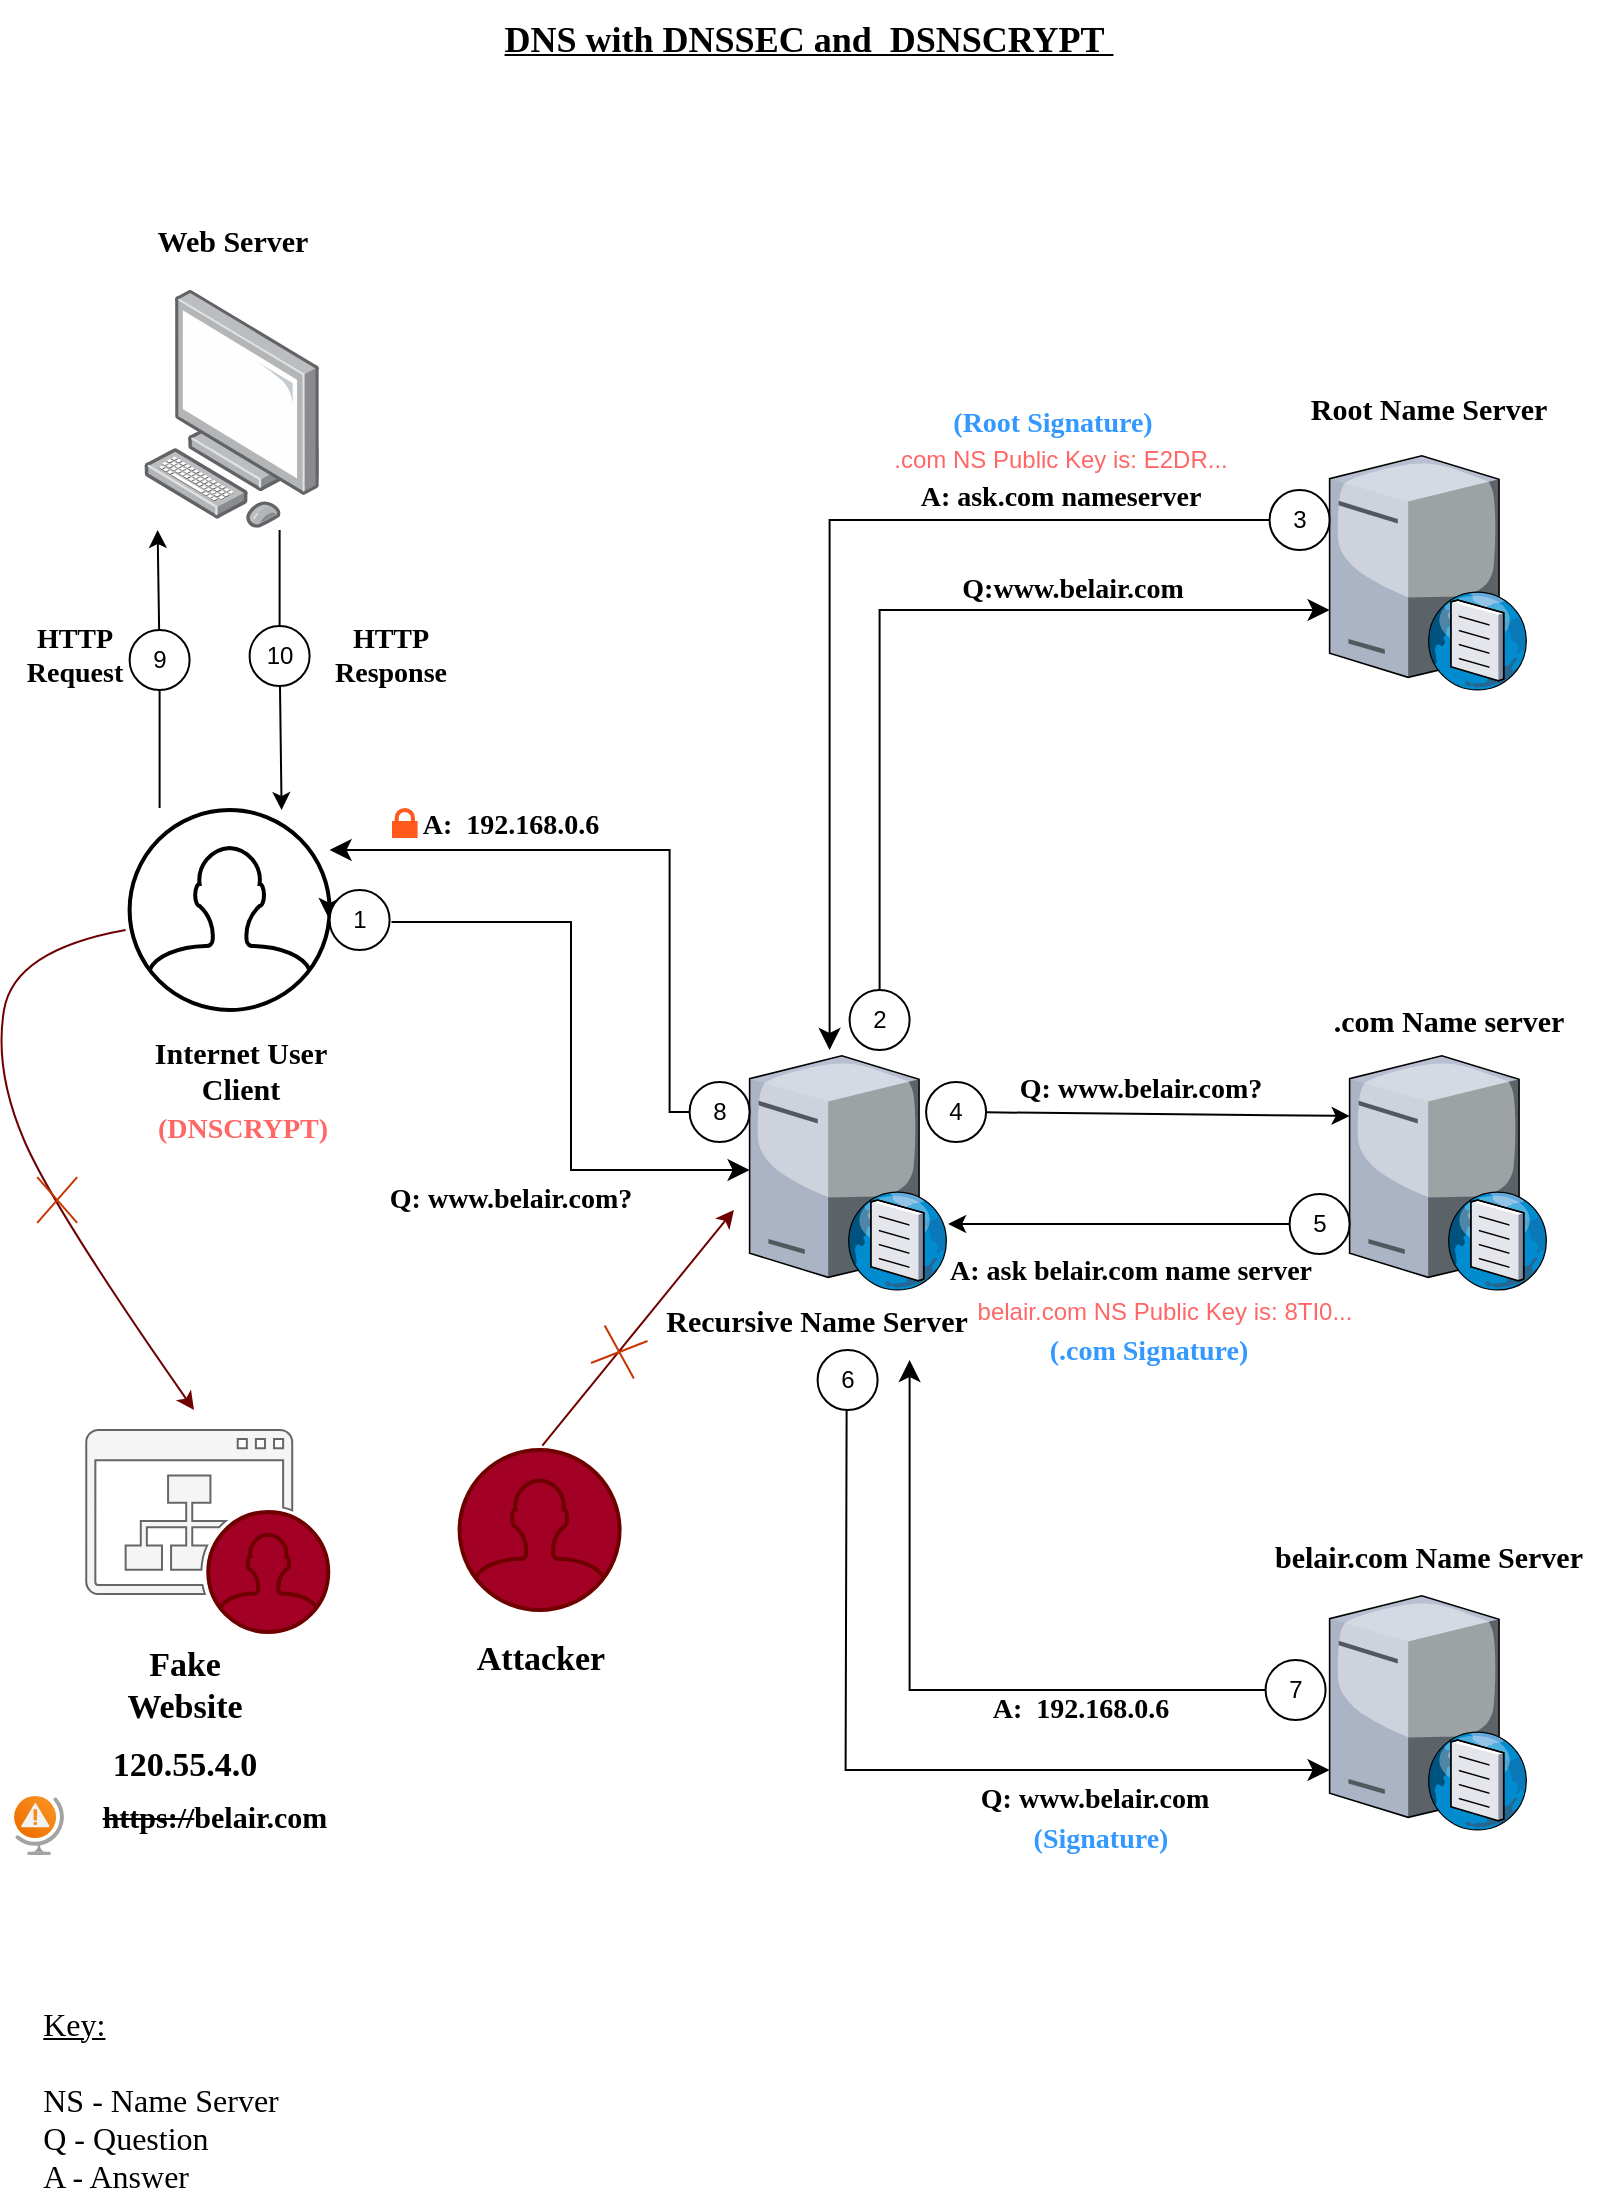 <mxfile version="21.3.2" type="device">
  <diagram name="Page-1" id="LfEgkz40oB-dgn4jgMtU">
    <mxGraphModel dx="1417" dy="973" grid="1" gridSize="10" guides="1" tooltips="1" connect="1" arrows="1" fold="1" page="1" pageScale="1" pageWidth="827" pageHeight="1169" math="0" shadow="0">
      <root>
        <mxCell id="0" />
        <mxCell id="1" parent="0" />
        <mxCell id="8rVLSjM-QixKW2bko5HG-31" value="" style="html=1;verticalLabelPosition=bottom;align=center;labelBackgroundColor=#ffffff;verticalAlign=top;strokeWidth=2;strokeColor=#000000;shadow=0;dashed=0;shape=mxgraph.ios7.icons.user;fillColor=#FFFFFF;fontColor=#ffffff;" parent="1" vertex="1">
          <mxGeometry x="-752.2" y="420" width="100" height="100" as="geometry" />
        </mxCell>
        <mxCell id="8rVLSjM-QixKW2bko5HG-32" value="Internet User&lt;br style=&quot;font-size: 15px;&quot;&gt;Client" style="text;html=1;align=center;verticalAlign=middle;resizable=0;points=[];autosize=1;strokeColor=none;fillColor=none;fontFamily=Times New Roman;fontStyle=1;fontSize=15;" parent="1" vertex="1">
          <mxGeometry x="-752.2" y="525" width="110" height="50" as="geometry" />
        </mxCell>
        <mxCell id="8rVLSjM-QixKW2bko5HG-33" value="Web Server" style="text;html=1;align=center;verticalAlign=middle;resizable=0;points=[];autosize=1;strokeColor=none;fillColor=none;fontFamily=Times New Roman;fontStyle=1;fontSize=15;" parent="1" vertex="1">
          <mxGeometry x="-751.13" y="120" width="100" height="30" as="geometry" />
        </mxCell>
        <mxCell id="8rVLSjM-QixKW2bko5HG-34" value="" style="image;points=[];aspect=fixed;html=1;align=center;shadow=0;dashed=0;image=img/lib/allied_telesis/computer_and_terminals/Personal_Computer.svg;direction=east;" parent="1" vertex="1">
          <mxGeometry x="-745" y="160" width="87.74" height="118.9" as="geometry" />
        </mxCell>
        <mxCell id="8rVLSjM-QixKW2bko5HG-35" value="" style="endArrow=classic;html=1;rounded=0;" parent="1" source="8rVLSjM-QixKW2bko5HG-53" edge="1">
          <mxGeometry width="50" height="50" relative="1" as="geometry">
            <mxPoint x="-738.2" y="420" as="sourcePoint" />
            <mxPoint x="-738.2" y="280" as="targetPoint" />
          </mxGeometry>
        </mxCell>
        <mxCell id="8rVLSjM-QixKW2bko5HG-36" value="" style="endArrow=classic;html=1;rounded=0;" parent="1" source="8rVLSjM-QixKW2bko5HG-64" edge="1">
          <mxGeometry width="50" height="50" relative="1" as="geometry">
            <mxPoint x="-676.2" y="278.9" as="sourcePoint" />
            <mxPoint x="-676.2" y="420.0" as="targetPoint" />
          </mxGeometry>
        </mxCell>
        <mxCell id="8rVLSjM-QixKW2bko5HG-37" value="" style="edgeStyle=elbowEdgeStyle;elbow=horizontal;endArrow=classic;html=1;curved=0;rounded=0;endSize=8;startSize=8;exitX=1.031;exitY=0.533;exitDx=0;exitDy=0;exitPerimeter=0;entryX=0;entryY=0.5;entryDx=0;entryDy=0;entryPerimeter=0;" parent="1" source="8rVLSjM-QixKW2bko5HG-56" target="8rVLSjM-QixKW2bko5HG-38" edge="1">
          <mxGeometry width="50" height="50" relative="1" as="geometry">
            <mxPoint x="-492.2" y="610" as="sourcePoint" />
            <mxPoint x="-442.2" y="600" as="targetPoint" />
          </mxGeometry>
        </mxCell>
        <mxCell id="8rVLSjM-QixKW2bko5HG-38" value="" style="verticalLabelPosition=bottom;sketch=0;aspect=fixed;html=1;verticalAlign=top;strokeColor=none;align=center;outlineConnect=0;shape=mxgraph.citrix.dns_server;" parent="1" vertex="1">
          <mxGeometry x="-442.2" y="540" width="99.24" height="120" as="geometry" />
        </mxCell>
        <mxCell id="8rVLSjM-QixKW2bko5HG-39" value="" style="verticalLabelPosition=bottom;sketch=0;aspect=fixed;html=1;verticalAlign=top;strokeColor=none;align=center;outlineConnect=0;shape=mxgraph.citrix.dns_server;" parent="1" vertex="1">
          <mxGeometry x="-142.2" y="540" width="99.24" height="120" as="geometry" />
        </mxCell>
        <mxCell id="8rVLSjM-QixKW2bko5HG-40" value="" style="verticalLabelPosition=bottom;sketch=0;aspect=fixed;html=1;verticalAlign=top;strokeColor=none;align=center;outlineConnect=0;shape=mxgraph.citrix.dns_server;" parent="1" vertex="1">
          <mxGeometry x="-152.2" y="240" width="99.24" height="120" as="geometry" />
        </mxCell>
        <mxCell id="8rVLSjM-QixKW2bko5HG-41" value="" style="verticalLabelPosition=bottom;sketch=0;aspect=fixed;html=1;verticalAlign=top;strokeColor=none;align=center;outlineConnect=0;shape=mxgraph.citrix.dns_server;" parent="1" vertex="1">
          <mxGeometry x="-152.2" y="810" width="99.24" height="120" as="geometry" />
        </mxCell>
        <mxCell id="8rVLSjM-QixKW2bko5HG-42" value="" style="endArrow=classic;html=1;rounded=0;" parent="1" source="8rVLSjM-QixKW2bko5HG-57" edge="1">
          <mxGeometry width="50" height="50" relative="1" as="geometry">
            <mxPoint x="-342.96" y="573" as="sourcePoint" />
            <mxPoint x="-142.2" y="573" as="targetPoint" />
          </mxGeometry>
        </mxCell>
        <mxCell id="8rVLSjM-QixKW2bko5HG-46" value="" style="endArrow=classic;html=1;rounded=0;" parent="1" source="8rVLSjM-QixKW2bko5HG-82" edge="1">
          <mxGeometry width="50" height="50" relative="1" as="geometry">
            <mxPoint x="-142.2" y="627" as="sourcePoint" />
            <mxPoint x="-342.96" y="627" as="targetPoint" />
          </mxGeometry>
        </mxCell>
        <mxCell id="8rVLSjM-QixKW2bko5HG-47" value="" style="edgeStyle=elbowEdgeStyle;elbow=horizontal;endArrow=classic;html=1;curved=0;rounded=0;endSize=8;startSize=8;exitX=0.484;exitY=0.917;exitDx=0;exitDy=0;exitPerimeter=0;entryX=0;entryY=0.75;entryDx=0;entryDy=0;entryPerimeter=0;" parent="1" source="8rVLSjM-QixKW2bko5HG-61" target="8rVLSjM-QixKW2bko5HG-41" edge="1">
          <mxGeometry width="50" height="50" relative="1" as="geometry">
            <mxPoint x="-394.236" y="660" as="sourcePoint" />
            <mxPoint x="-187.2" y="880" as="targetPoint" />
            <Array as="points">
              <mxPoint x="-394.2" y="770" />
            </Array>
          </mxGeometry>
        </mxCell>
        <mxCell id="8rVLSjM-QixKW2bko5HG-50" value="" style="edgeStyle=elbowEdgeStyle;elbow=horizontal;endArrow=classic;html=1;curved=0;rounded=0;endSize=8;startSize=8;exitX=-0.101;exitY=0.417;exitDx=0;exitDy=0;exitPerimeter=0;" parent="1" source="8rVLSjM-QixKW2bko5HG-41" edge="1">
          <mxGeometry width="50" height="50" relative="1" as="geometry">
            <mxPoint x="-384.236" y="670" as="sourcePoint" />
            <mxPoint x="-362.2" y="695" as="targetPoint" />
            <Array as="points">
              <mxPoint x="-362.2" y="790" />
            </Array>
          </mxGeometry>
        </mxCell>
        <mxCell id="8rVLSjM-QixKW2bko5HG-51" value="" style="edgeStyle=elbowEdgeStyle;elbow=horizontal;endArrow=classic;html=1;curved=0;rounded=0;endSize=8;startSize=8;exitX=0;exitY=0.5;exitDx=0;exitDy=0;entryX=0.403;entryY=0;entryDx=0;entryDy=0;entryPerimeter=0;" parent="1" source="8rVLSjM-QixKW2bko5HG-63" target="8rVLSjM-QixKW2bko5HG-38" edge="1">
          <mxGeometry width="50" height="50" relative="1" as="geometry">
            <mxPoint x="-162.2" y="280" as="sourcePoint" />
            <mxPoint x="-402.2" y="530" as="targetPoint" />
            <Array as="points">
              <mxPoint x="-402.2" y="300" />
              <mxPoint x="-402.2" y="300" />
              <mxPoint x="-402.2" y="360" />
              <mxPoint x="-392.2" y="360" />
              <mxPoint x="-322.2" y="280" />
              <mxPoint x="-402.2" y="269" />
            </Array>
          </mxGeometry>
        </mxCell>
        <mxCell id="8rVLSjM-QixKW2bko5HG-52" value="" style="edgeStyle=elbowEdgeStyle;elbow=horizontal;endArrow=classic;html=1;curved=0;rounded=0;endSize=8;startSize=8;entryX=0;entryY=0.667;entryDx=0;entryDy=0;entryPerimeter=0;exitX=0.5;exitY=0;exitDx=0;exitDy=0;" parent="1" source="8rVLSjM-QixKW2bko5HG-84" target="8rVLSjM-QixKW2bko5HG-40" edge="1">
          <mxGeometry width="50" height="50" relative="1" as="geometry">
            <mxPoint x="-162.2" y="500" as="sourcePoint" />
            <mxPoint x="-362.2" y="300" as="targetPoint" />
            <Array as="points">
              <mxPoint x="-377.2" y="480" />
              <mxPoint x="-372.2" y="470" />
              <mxPoint x="-382.2" y="510" />
              <mxPoint x="-362.2" y="430" />
            </Array>
          </mxGeometry>
        </mxCell>
        <mxCell id="8rVLSjM-QixKW2bko5HG-53" value="9" style="ellipse;whiteSpace=wrap;html=1;aspect=fixed;" parent="1" vertex="1">
          <mxGeometry x="-752.2" y="330" width="30" height="30" as="geometry" />
        </mxCell>
        <mxCell id="8rVLSjM-QixKW2bko5HG-62" value="7" style="ellipse;whiteSpace=wrap;html=1;aspect=fixed;" parent="1" vertex="1">
          <mxGeometry x="-184.2" y="845" width="30" height="30" as="geometry" />
        </mxCell>
        <mxCell id="8rVLSjM-QixKW2bko5HG-64" value="10" style="ellipse;whiteSpace=wrap;html=1;aspect=fixed;" parent="1" vertex="1">
          <mxGeometry x="-692.2" y="328" width="30" height="30" as="geometry" />
        </mxCell>
        <mxCell id="8rVLSjM-QixKW2bko5HG-70" value="" style="edgeStyle=elbowEdgeStyle;elbow=horizontal;endArrow=classic;html=1;curved=0;rounded=0;endSize=8;startSize=8;exitX=1.031;exitY=0.533;exitDx=0;exitDy=0;exitPerimeter=0;entryX=0;entryY=0.5;entryDx=0;entryDy=0;entryPerimeter=0;" parent="1" source="8rVLSjM-QixKW2bko5HG-31" target="8rVLSjM-QixKW2bko5HG-56" edge="1">
          <mxGeometry width="50" height="50" relative="1" as="geometry">
            <mxPoint x="-649.2" y="473" as="sourcePoint" />
            <mxPoint x="-442.2" y="600" as="targetPoint" />
          </mxGeometry>
        </mxCell>
        <mxCell id="8rVLSjM-QixKW2bko5HG-56" value="1" style="ellipse;whiteSpace=wrap;html=1;aspect=fixed;" parent="1" vertex="1">
          <mxGeometry x="-652.2" y="460" width="30" height="30" as="geometry" />
        </mxCell>
        <mxCell id="8rVLSjM-QixKW2bko5HG-61" value="6" style="ellipse;whiteSpace=wrap;html=1;aspect=fixed;" parent="1" vertex="1">
          <mxGeometry x="-408.2" y="690" width="30" height="30" as="geometry" />
        </mxCell>
        <mxCell id="8rVLSjM-QixKW2bko5HG-74" value="" style="endArrow=classic;html=1;rounded=0;" parent="1" target="8rVLSjM-QixKW2bko5HG-57" edge="1">
          <mxGeometry width="50" height="50" relative="1" as="geometry">
            <mxPoint x="-342.96" y="573" as="sourcePoint" />
            <mxPoint x="-142.2" y="573" as="targetPoint" />
          </mxGeometry>
        </mxCell>
        <mxCell id="8rVLSjM-QixKW2bko5HG-57" value="4" style="ellipse;whiteSpace=wrap;html=1;aspect=fixed;" parent="1" vertex="1">
          <mxGeometry x="-353.96" y="556" width="30" height="30" as="geometry" />
        </mxCell>
        <mxCell id="8rVLSjM-QixKW2bko5HG-63" value="3" style="ellipse;whiteSpace=wrap;html=1;aspect=fixed;" parent="1" vertex="1">
          <mxGeometry x="-182.2" y="260" width="30" height="30" as="geometry" />
        </mxCell>
        <mxCell id="8rVLSjM-QixKW2bko5HG-79" value="" style="edgeStyle=elbowEdgeStyle;elbow=horizontal;endArrow=classic;html=1;curved=0;rounded=0;endSize=8;startSize=8;entryX=1;entryY=0.2;entryDx=0;entryDy=0;entryPerimeter=0;exitX=0;exitY=0.5;exitDx=0;exitDy=0;" parent="1" source="8rVLSjM-QixKW2bko5HG-55" target="8rVLSjM-QixKW2bko5HG-31" edge="1">
          <mxGeometry width="50" height="50" relative="1" as="geometry">
            <mxPoint x="-488.2" y="570" as="sourcePoint" />
            <mxPoint x="-268.2" y="344" as="targetPoint" />
            <Array as="points">
              <mxPoint x="-482.2" y="570" />
              <mxPoint x="-482.2" y="540" />
              <mxPoint x="-478.2" y="454" />
            </Array>
          </mxGeometry>
        </mxCell>
        <mxCell id="8rVLSjM-QixKW2bko5HG-55" value="8" style="ellipse;whiteSpace=wrap;html=1;aspect=fixed;" parent="1" vertex="1">
          <mxGeometry x="-472.2" y="556" width="30" height="30" as="geometry" />
        </mxCell>
        <mxCell id="8rVLSjM-QixKW2bko5HG-83" value="" style="endArrow=classic;html=1;rounded=0;" parent="1" target="8rVLSjM-QixKW2bko5HG-82" edge="1">
          <mxGeometry width="50" height="50" relative="1" as="geometry">
            <mxPoint x="-142.2" y="627" as="sourcePoint" />
            <mxPoint x="-342.96" y="627" as="targetPoint" />
          </mxGeometry>
        </mxCell>
        <mxCell id="8rVLSjM-QixKW2bko5HG-82" value="5" style="ellipse;whiteSpace=wrap;html=1;aspect=fixed;" parent="1" vertex="1">
          <mxGeometry x="-172.2" y="612" width="30" height="30" as="geometry" />
        </mxCell>
        <mxCell id="8rVLSjM-QixKW2bko5HG-84" value="2" style="ellipse;whiteSpace=wrap;html=1;aspect=fixed;" parent="1" vertex="1">
          <mxGeometry x="-392.2" y="510" width="30" height="30" as="geometry" />
        </mxCell>
        <mxCell id="8rVLSjM-QixKW2bko5HG-87" value="Recursive Name Server" style="text;html=1;align=center;verticalAlign=middle;resizable=0;points=[];autosize=1;strokeColor=none;fillColor=none;fontFamily=Times New Roman;fontStyle=1;fontSize=15;" parent="1" vertex="1">
          <mxGeometry x="-493.96" y="660" width="170" height="30" as="geometry" />
        </mxCell>
        <mxCell id="8rVLSjM-QixKW2bko5HG-88" value="belair.com Name Server" style="text;html=1;align=center;verticalAlign=middle;resizable=0;points=[];autosize=1;strokeColor=none;fillColor=none;fontFamily=Times New Roman;fontStyle=1;fontSize=15;" parent="1" vertex="1">
          <mxGeometry x="-192.58" y="778" width="180" height="30" as="geometry" />
        </mxCell>
        <mxCell id="8rVLSjM-QixKW2bko5HG-89" value=".com Name server" style="text;html=1;align=center;verticalAlign=middle;resizable=0;points=[];autosize=1;strokeColor=none;fillColor=none;fontFamily=Times New Roman;fontStyle=1;fontSize=15;" parent="1" vertex="1">
          <mxGeometry x="-162.58" y="510" width="140" height="30" as="geometry" />
        </mxCell>
        <mxCell id="8rVLSjM-QixKW2bko5HG-90" value="Root Name Server" style="text;html=1;align=center;verticalAlign=middle;resizable=0;points=[];autosize=1;strokeColor=none;fillColor=none;fontFamily=Times New Roman;fontStyle=1;fontSize=15;" parent="1" vertex="1">
          <mxGeometry x="-172.58" y="204.45" width="140" height="30" as="geometry" />
        </mxCell>
        <mxCell id="8rVLSjM-QixKW2bko5HG-91" value="Q:www.belair.com" style="text;html=1;align=center;verticalAlign=middle;resizable=0;points=[];autosize=1;strokeColor=none;fillColor=none;fontFamily=Times New Roman;fontStyle=1;fontSize=14;" parent="1" vertex="1">
          <mxGeometry x="-345.96" y="295" width="130" height="30" as="geometry" />
        </mxCell>
        <mxCell id="8rVLSjM-QixKW2bko5HG-92" value="A: ask.com nameserver" style="text;html=1;align=center;verticalAlign=middle;resizable=0;points=[];autosize=1;strokeColor=none;fillColor=none;fontFamily=Times New Roman;fontStyle=1;fontSize=14;" parent="1" vertex="1">
          <mxGeometry x="-367.2" y="249" width="160" height="30" as="geometry" />
        </mxCell>
        <mxCell id="8rVLSjM-QixKW2bko5HG-93" value="Q: www.belair.com?" style="text;html=1;align=center;verticalAlign=middle;resizable=0;points=[];autosize=1;strokeColor=none;fillColor=none;fontFamily=Times New Roman;fontStyle=1;fontSize=14;" parent="1" vertex="1">
          <mxGeometry x="-317.2" y="545" width="140" height="30" as="geometry" />
        </mxCell>
        <mxCell id="8rVLSjM-QixKW2bko5HG-94" value="A: ask belair.com name server" style="text;html=1;align=center;verticalAlign=middle;resizable=0;points=[];autosize=1;strokeColor=none;fillColor=none;fontFamily=Times New Roman;fontStyle=1;fontSize=14;" parent="1" vertex="1">
          <mxGeometry x="-351.96" y="636" width="200" height="30" as="geometry" />
        </mxCell>
        <mxCell id="8rVLSjM-QixKW2bko5HG-95" value="(Root Signature)" style="text;html=1;align=center;verticalAlign=middle;resizable=0;points=[];autosize=1;strokeColor=none;fillColor=none;fontFamily=Times New Roman;fontStyle=1;fontSize=14;fontColor=#3399FF;" parent="1" vertex="1">
          <mxGeometry x="-350.96" y="212" width="120" height="30" as="geometry" />
        </mxCell>
        <mxCell id="8rVLSjM-QixKW2bko5HG-96" value="(.com Signature)" style="text;html=1;align=center;verticalAlign=middle;resizable=0;points=[];autosize=1;strokeColor=none;fillColor=none;fontFamily=Times New Roman;fontStyle=1;fontSize=14;fontColor=#3399FF;" parent="1" vertex="1">
          <mxGeometry x="-302.58" y="676" width="120" height="30" as="geometry" />
        </mxCell>
        <mxCell id="8rVLSjM-QixKW2bko5HG-97" value="Q: www.belair.com" style="text;html=1;align=center;verticalAlign=middle;resizable=0;points=[];autosize=1;strokeColor=none;fillColor=none;fontFamily=Times New Roman;fontStyle=1;fontSize=14;" parent="1" vertex="1">
          <mxGeometry x="-339.96" y="900" width="140" height="30" as="geometry" />
        </mxCell>
        <mxCell id="8rVLSjM-QixKW2bko5HG-98" value="A:&amp;nbsp; 192.168.0.6" style="text;html=1;align=center;verticalAlign=middle;resizable=0;points=[];autosize=1;strokeColor=none;fillColor=none;fontFamily=Times New Roman;fontStyle=1;fontSize=14;" parent="1" vertex="1">
          <mxGeometry x="-332.2" y="855" width="110" height="30" as="geometry" />
        </mxCell>
        <mxCell id="8rVLSjM-QixKW2bko5HG-99" value="(Signature)" style="text;html=1;align=center;verticalAlign=middle;resizable=0;points=[];autosize=1;strokeColor=none;fillColor=none;fontFamily=Times New Roman;fontStyle=1;fontSize=14;fontColor=#3399FF;" parent="1" vertex="1">
          <mxGeometry x="-312.2" y="920" width="90" height="30" as="geometry" />
        </mxCell>
        <mxCell id="8rVLSjM-QixKW2bko5HG-102" value="A:&amp;nbsp; 192.168.0.6" style="text;html=1;align=center;verticalAlign=middle;resizable=0;points=[];autosize=1;strokeColor=none;fillColor=none;fontFamily=Times New Roman;fontStyle=1;fontSize=14;" parent="1" vertex="1">
          <mxGeometry x="-617.2" y="413" width="110" height="30" as="geometry" />
        </mxCell>
        <mxCell id="8rVLSjM-QixKW2bko5HG-103" value="Q: www.belair.com?" style="text;html=1;align=center;verticalAlign=middle;resizable=0;points=[];autosize=1;strokeColor=none;fillColor=none;fontFamily=Times New Roman;fontStyle=1;fontSize=14;" parent="1" vertex="1">
          <mxGeometry x="-632.2" y="600" width="140" height="30" as="geometry" />
        </mxCell>
        <mxCell id="8rVLSjM-QixKW2bko5HG-104" value="HTTP&lt;br style=&quot;font-size: 14px;&quot;&gt;Request" style="text;html=1;align=center;verticalAlign=middle;resizable=0;points=[];autosize=1;strokeColor=none;fillColor=none;fontFamily=Times New Roman;fontStyle=1;fontSize=14;" parent="1" vertex="1">
          <mxGeometry x="-815" y="318" width="70" height="50" as="geometry" />
        </mxCell>
        <mxCell id="8rVLSjM-QixKW2bko5HG-105" value="HTTP&lt;br style=&quot;font-size: 14px;&quot;&gt;Response" style="text;html=1;align=center;verticalAlign=middle;resizable=0;points=[];autosize=1;strokeColor=none;fillColor=none;fontFamily=Times New Roman;fontStyle=1;fontSize=14;" parent="1" vertex="1">
          <mxGeometry x="-662.2" y="318" width="80" height="50" as="geometry" />
        </mxCell>
        <mxCell id="8rVLSjM-QixKW2bko5HG-106" value="" style="endArrow=none;html=1;rounded=0;exitX=0.5;exitY=1;exitDx=0;exitDy=0;" parent="1" source="8rVLSjM-QixKW2bko5HG-53" edge="1">
          <mxGeometry width="50" height="50" relative="1" as="geometry">
            <mxPoint x="-737.2" y="369" as="sourcePoint" />
            <mxPoint x="-737.2" y="419" as="targetPoint" />
          </mxGeometry>
        </mxCell>
        <mxCell id="8rVLSjM-QixKW2bko5HG-107" value="" style="endArrow=none;html=1;rounded=0;exitX=0.5;exitY=0;exitDx=0;exitDy=0;" parent="1" source="8rVLSjM-QixKW2bko5HG-64" edge="1">
          <mxGeometry width="50" height="50" relative="1" as="geometry">
            <mxPoint x="-677.2" y="320" as="sourcePoint" />
            <mxPoint x="-677.2" y="280" as="targetPoint" />
          </mxGeometry>
        </mxCell>
        <mxCell id="cUpOG-ys5x19nyp4rFHD-1" value="(DNSCRYPT)" style="text;html=1;align=center;verticalAlign=middle;resizable=0;points=[];autosize=1;strokeColor=none;fillColor=none;fontFamily=Times New Roman;fontSize=14;fontStyle=1;labelBackgroundColor=default;fontColor=#FF6666;" vertex="1" parent="1">
          <mxGeometry x="-751.13" y="565" width="110" height="30" as="geometry" />
        </mxCell>
        <mxCell id="cUpOG-ys5x19nyp4rFHD-2" value=".com NS Public Key is: E2DR..." style="text;html=1;align=center;verticalAlign=middle;resizable=0;points=[];autosize=1;strokeColor=none;fillColor=none;fontColor=#FF6666;" vertex="1" parent="1">
          <mxGeometry x="-382.2" y="230" width="190" height="30" as="geometry" />
        </mxCell>
        <mxCell id="cUpOG-ys5x19nyp4rFHD-3" value="belair.com NS Public Key is: 8TI0..." style="text;html=1;align=center;verticalAlign=middle;resizable=0;points=[];autosize=1;strokeColor=none;fillColor=none;fontColor=#FF6666;" vertex="1" parent="1">
          <mxGeometry x="-339.58" y="656" width="210" height="30" as="geometry" />
        </mxCell>
        <mxCell id="cUpOG-ys5x19nyp4rFHD-4" value="" style="group" vertex="1" connectable="0" parent="1">
          <mxGeometry x="-773.87" y="730" width="120" height="100" as="geometry" />
        </mxCell>
        <mxCell id="cUpOG-ys5x19nyp4rFHD-5" value="" style="sketch=0;pointerEvents=1;shadow=0;dashed=0;html=1;strokeColor=#666666;fillColor=#f5f5f5;labelPosition=center;verticalLabelPosition=bottom;verticalAlign=top;outlineConnect=0;align=center;shape=mxgraph.office.concepts.website;fontColor=#333333;" vertex="1" parent="cUpOG-ys5x19nyp4rFHD-4">
          <mxGeometry width="120" height="100" as="geometry" />
        </mxCell>
        <mxCell id="cUpOG-ys5x19nyp4rFHD-6" value="" style="html=1;verticalLabelPosition=bottom;align=center;labelBackgroundColor=#ffffff;verticalAlign=top;strokeWidth=2;strokeColor=#6F0000;shadow=0;dashed=0;shape=mxgraph.ios7.icons.user;fillColor=#a20025;fontColor=#ffffff;" vertex="1" parent="cUpOG-ys5x19nyp4rFHD-4">
          <mxGeometry x="61" y="41" width="60" height="60" as="geometry" />
        </mxCell>
        <mxCell id="cUpOG-ys5x19nyp4rFHD-7" value="Fake&lt;br style=&quot;font-size: 17px;&quot;&gt;Website" style="text;html=1;align=center;verticalAlign=middle;resizable=0;points=[];autosize=1;strokeColor=none;fillColor=none;fontStyle=1;fontFamily=Times New Roman;fontSize=17;" vertex="1" parent="1">
          <mxGeometry x="-765.0" y="833" width="80" height="50" as="geometry" />
        </mxCell>
        <mxCell id="cUpOG-ys5x19nyp4rFHD-8" value="120.55.4.0" style="text;html=1;align=center;verticalAlign=middle;resizable=0;points=[];autosize=1;strokeColor=none;fillColor=none;fontStyle=1;fontFamily=Times New Roman;fontSize=17;" vertex="1" parent="1">
          <mxGeometry x="-775.0" y="883" width="100" height="30" as="geometry" />
        </mxCell>
        <mxCell id="cUpOG-ys5x19nyp4rFHD-9" value="" style="image;aspect=fixed;html=1;points=[];align=center;fontSize=12;image=img/lib/azure2/general/Globe_Warning.svg;" vertex="1" parent="1">
          <mxGeometry x="-810.0" y="913" width="25" height="29.47" as="geometry" />
        </mxCell>
        <mxCell id="cUpOG-ys5x19nyp4rFHD-10" value="&lt;strike&gt;https://&lt;/strike&gt;belair.com" style="text;html=1;align=center;verticalAlign=middle;resizable=0;points=[];autosize=1;strokeColor=none;fillColor=none;fontStyle=1;fontFamily=Times New Roman;fontSize=15;" vertex="1" parent="1">
          <mxGeometry x="-780.0" y="908" width="140" height="30" as="geometry" />
        </mxCell>
        <mxCell id="cUpOG-ys5x19nyp4rFHD-11" value="" style="html=1;verticalLabelPosition=bottom;align=center;labelBackgroundColor=#ffffff;verticalAlign=top;strokeWidth=2;shadow=0;dashed=0;shape=mxgraph.ios7.icons.locked;fillColor=#FF591C;strokeColor=#FF591C;" vertex="1" parent="1">
          <mxGeometry x="-620" y="420" width="10.8" height="13" as="geometry" />
        </mxCell>
        <mxCell id="cUpOG-ys5x19nyp4rFHD-14" value="" style="html=1;verticalLabelPosition=bottom;align=center;labelBackgroundColor=#ffffff;verticalAlign=top;strokeWidth=2;strokeColor=#6F0000;shadow=0;dashed=0;shape=mxgraph.ios7.icons.user;fillColor=#a20025;fontColor=#ffffff;" vertex="1" parent="1">
          <mxGeometry x="-587.2" y="740" width="80" height="80" as="geometry" />
        </mxCell>
        <mxCell id="cUpOG-ys5x19nyp4rFHD-15" value="Attacker" style="text;html=1;align=center;verticalAlign=middle;resizable=0;points=[];autosize=1;strokeColor=none;fillColor=none;fontStyle=1;fontFamily=Times New Roman;fontSize=17;" vertex="1" parent="1">
          <mxGeometry x="-592.2" y="830" width="90" height="30" as="geometry" />
        </mxCell>
        <mxCell id="cUpOG-ys5x19nyp4rFHD-16" value="" style="endArrow=classic;html=1;rounded=0;exitX=0.517;exitY=-0.027;exitDx=0;exitDy=0;exitPerimeter=0;entryX=-0.079;entryY=0.667;entryDx=0;entryDy=0;entryPerimeter=0;fontColor=#000000;fillColor=#a20025;strokeColor=#6F0000;" edge="1" parent="1" source="cUpOG-ys5x19nyp4rFHD-14" target="8rVLSjM-QixKW2bko5HG-38">
          <mxGeometry width="50" height="50" relative="1" as="geometry">
            <mxPoint x="-630" y="980" as="sourcePoint" />
            <mxPoint x="-580" y="930" as="targetPoint" />
          </mxGeometry>
        </mxCell>
        <mxCell id="cUpOG-ys5x19nyp4rFHD-17" value="" style="curved=1;endArrow=classic;html=1;rounded=0;exitX=-0.02;exitY=0.6;exitDx=0;exitDy=0;exitPerimeter=0;fillColor=#a20025;strokeColor=#6F0000;" edge="1" parent="1" source="8rVLSjM-QixKW2bko5HG-31">
          <mxGeometry width="50" height="50" relative="1" as="geometry">
            <mxPoint x="-770" y="480" as="sourcePoint" />
            <mxPoint x="-720" y="720" as="targetPoint" />
            <Array as="points">
              <mxPoint x="-810" y="490" />
              <mxPoint x="-820" y="550" />
              <mxPoint x="-790" y="620" />
            </Array>
          </mxGeometry>
        </mxCell>
        <mxCell id="cUpOG-ys5x19nyp4rFHD-18" value="" style="shape=mxgraph.sysml.x;rotation=20;fillColor=#fa6800;fontColor=#000000;strokeColor=#C73500;" vertex="1" parent="1">
          <mxGeometry x="-518.76" y="681" width="22.8" height="20" as="geometry" />
        </mxCell>
        <mxCell id="cUpOG-ys5x19nyp4rFHD-22" value="" style="shape=mxgraph.sysml.x;rotation=0;fillColor=#fa6800;fontColor=#000000;strokeColor=#C73500;direction=south;" vertex="1" parent="1">
          <mxGeometry x="-798.4" y="603.6" width="20" height="22.8" as="geometry" />
        </mxCell>
        <mxCell id="cUpOG-ys5x19nyp4rFHD-23" value="DNS with DNSSEC and&amp;nbsp; DSNSCRYPT&amp;nbsp;" style="text;html=1;align=center;verticalAlign=middle;resizable=0;points=[];autosize=1;strokeColor=none;fillColor=none;fontSize=18;fontStyle=5;fontFamily=Times New Roman;" vertex="1" parent="1">
          <mxGeometry x="-578" y="15" width="330" height="40" as="geometry" />
        </mxCell>
        <mxCell id="cUpOG-ys5x19nyp4rFHD-24" value="&lt;div style=&quot;text-align: justify; font-size: 16px;&quot;&gt;&lt;span style=&quot;background-color: initial; font-size: 16px;&quot;&gt;&lt;u&gt;Key:&lt;/u&gt;&lt;/span&gt;&lt;/div&gt;&lt;div style=&quot;text-align: justify; font-size: 16px;&quot;&gt;&lt;span style=&quot;background-color: initial; font-size: 16px;&quot;&gt;&lt;u&gt;&lt;br&gt;&lt;/u&gt;&lt;/span&gt;&lt;/div&gt;&lt;div style=&quot;text-align: justify; font-size: 16px;&quot;&gt;&lt;span style=&quot;background-color: initial; font-size: 16px;&quot;&gt;NS - Name Server&lt;/span&gt;&lt;/div&gt;&lt;div style=&quot;text-align: justify; font-size: 16px;&quot;&gt;&lt;span style=&quot;background-color: initial; font-size: 16px;&quot;&gt;Q - Question&lt;/span&gt;&lt;/div&gt;&lt;div style=&quot;text-align: justify; font-size: 16px;&quot;&gt;&lt;span style=&quot;background-color: initial; font-size: 16px;&quot;&gt;A - Answer&amp;nbsp;&lt;/span&gt;&lt;/div&gt;" style="text;html=1;align=center;verticalAlign=middle;resizable=0;points=[];autosize=1;strokeColor=none;fillColor=none;fontSize=16;fontFamily=Times New Roman;" vertex="1" parent="1">
          <mxGeometry x="-807.2" y="1010" width="140" height="110" as="geometry" />
        </mxCell>
      </root>
    </mxGraphModel>
  </diagram>
</mxfile>
